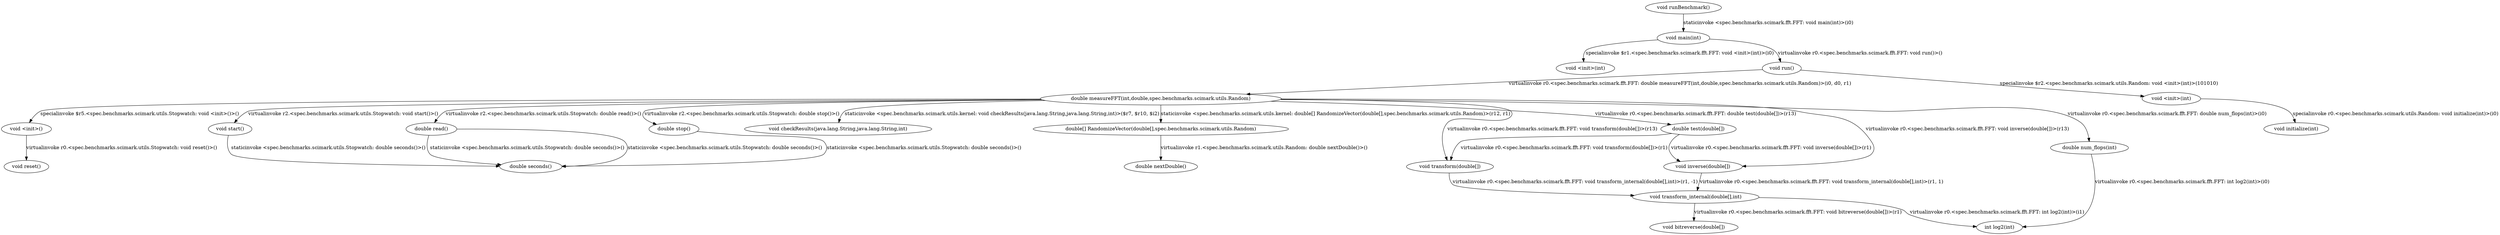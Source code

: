 digraph g {
22[label="void initialize(int)"]
10[label="double stop()"]
20[label="int log2(int)"]
21[label="void bitreverse(double[])"]
2[label="void <init>(int)"]
14[label="void <init>()"]
5[label="double measureFFT(int,double,spec.benchmarks.scimark.utils.Random)"]
1[label="void main(int)"]
0[label="void runBenchmark()"]
3[label="void run()"]
6[label="double read()"]
19[label="void transform_internal(double[],int)"]
16[label="double nextDouble()"]
9[label="double test(double[])"]
15[label="double[] RandomizeVector(double[],spec.benchmarks.scimark.utils.Random)"]
18[label="double seconds()"]
8[label="void checkResults(java.lang.String,java.lang.String,int)"]
13[label="void start()"]
17[label="void reset()"]
7[label="double num_flops(int)"]
11[label="void inverse(double[])"]
4[label="void <init>(int)"]
12[label="void transform(double[])"]
11->19[label="virtualinvoke r0.<spec.benchmarks.scimark.fft.FFT: void transform_internal(double[],int)>(r1, 1)"]
5->14[label="specialinvoke $r5.<spec.benchmarks.scimark.utils.Stopwatch: void <init>()>()"]
5->15[label="staticinvoke <spec.benchmarks.scimark.utils.kernel: double[] RandomizeVector(double[],spec.benchmarks.scimark.utils.Random)>(r12, r1)"]
14->17[label="virtualinvoke r0.<spec.benchmarks.scimark.utils.Stopwatch: void reset()>()"]
9->12[label="virtualinvoke r0.<spec.benchmarks.scimark.fft.FFT: void transform(double[])>(r1)"]
9->11[label="virtualinvoke r0.<spec.benchmarks.scimark.fft.FFT: void inverse(double[])>(r1)"]
5->10[label="virtualinvoke r2.<spec.benchmarks.scimark.utils.Stopwatch: double stop()>()"]
19->21[label="virtualinvoke r0.<spec.benchmarks.scimark.fft.FFT: void bitreverse(double[])>(r1)"]
5->11[label="virtualinvoke r0.<spec.benchmarks.scimark.fft.FFT: void inverse(double[])>(r13)"]
19->20[label="virtualinvoke r0.<spec.benchmarks.scimark.fft.FFT: int log2(int)>(i1)"]
5->12[label="virtualinvoke r0.<spec.benchmarks.scimark.fft.FFT: void transform(double[])>(r13)"]
4->22[label="specialinvoke r0.<spec.benchmarks.scimark.utils.Random: void initialize(int)>(i0)"]
5->13[label="virtualinvoke r2.<spec.benchmarks.scimark.utils.Stopwatch: void start()>()"]
0->1[label="staticinvoke <spec.benchmarks.scimark.fft.FFT: void main(int)>(i0)"]
1->2[label="specialinvoke $r1.<spec.benchmarks.scimark.fft.FFT: void <init>(int)>(i0)"]
1->3[label="virtualinvoke r0.<spec.benchmarks.scimark.fft.FFT: void run()>()"]
12->19[label="virtualinvoke r0.<spec.benchmarks.scimark.fft.FFT: void transform_internal(double[],int)>(r1, -1)"]
10->18[label="staticinvoke <spec.benchmarks.scimark.utils.Stopwatch: double seconds()>()"]
3->4[label="specialinvoke $r2.<spec.benchmarks.scimark.utils.Random: void <init>(int)>(101010)"]
3->5[label="virtualinvoke r0.<spec.benchmarks.scimark.fft.FFT: double measureFFT(int,double,spec.benchmarks.scimark.utils.Random)>(i0, d0, r1)"]
15->16[label="virtualinvoke r1.<spec.benchmarks.scimark.utils.Random: double nextDouble()>()"]
5->6[label="virtualinvoke r2.<spec.benchmarks.scimark.utils.Stopwatch: double read()>()"]
5->7[label="virtualinvoke r0.<spec.benchmarks.scimark.fft.FFT: double num_flops(int)>(i0)"]
6->18[label="staticinvoke <spec.benchmarks.scimark.utils.Stopwatch: double seconds()>()"]
6->18[label="staticinvoke <spec.benchmarks.scimark.utils.Stopwatch: double seconds()>()"]
5->8[label="staticinvoke <spec.benchmarks.scimark.utils.kernel: void checkResults(java.lang.String,java.lang.String,int)>($r7, $r10, $i2)"]
5->9[label="virtualinvoke r0.<spec.benchmarks.scimark.fft.FFT: double test(double[])>(r13)"]
13->18[label="staticinvoke <spec.benchmarks.scimark.utils.Stopwatch: double seconds()>()"]
7->20[label="virtualinvoke r0.<spec.benchmarks.scimark.fft.FFT: int log2(int)>(i0)"]
}